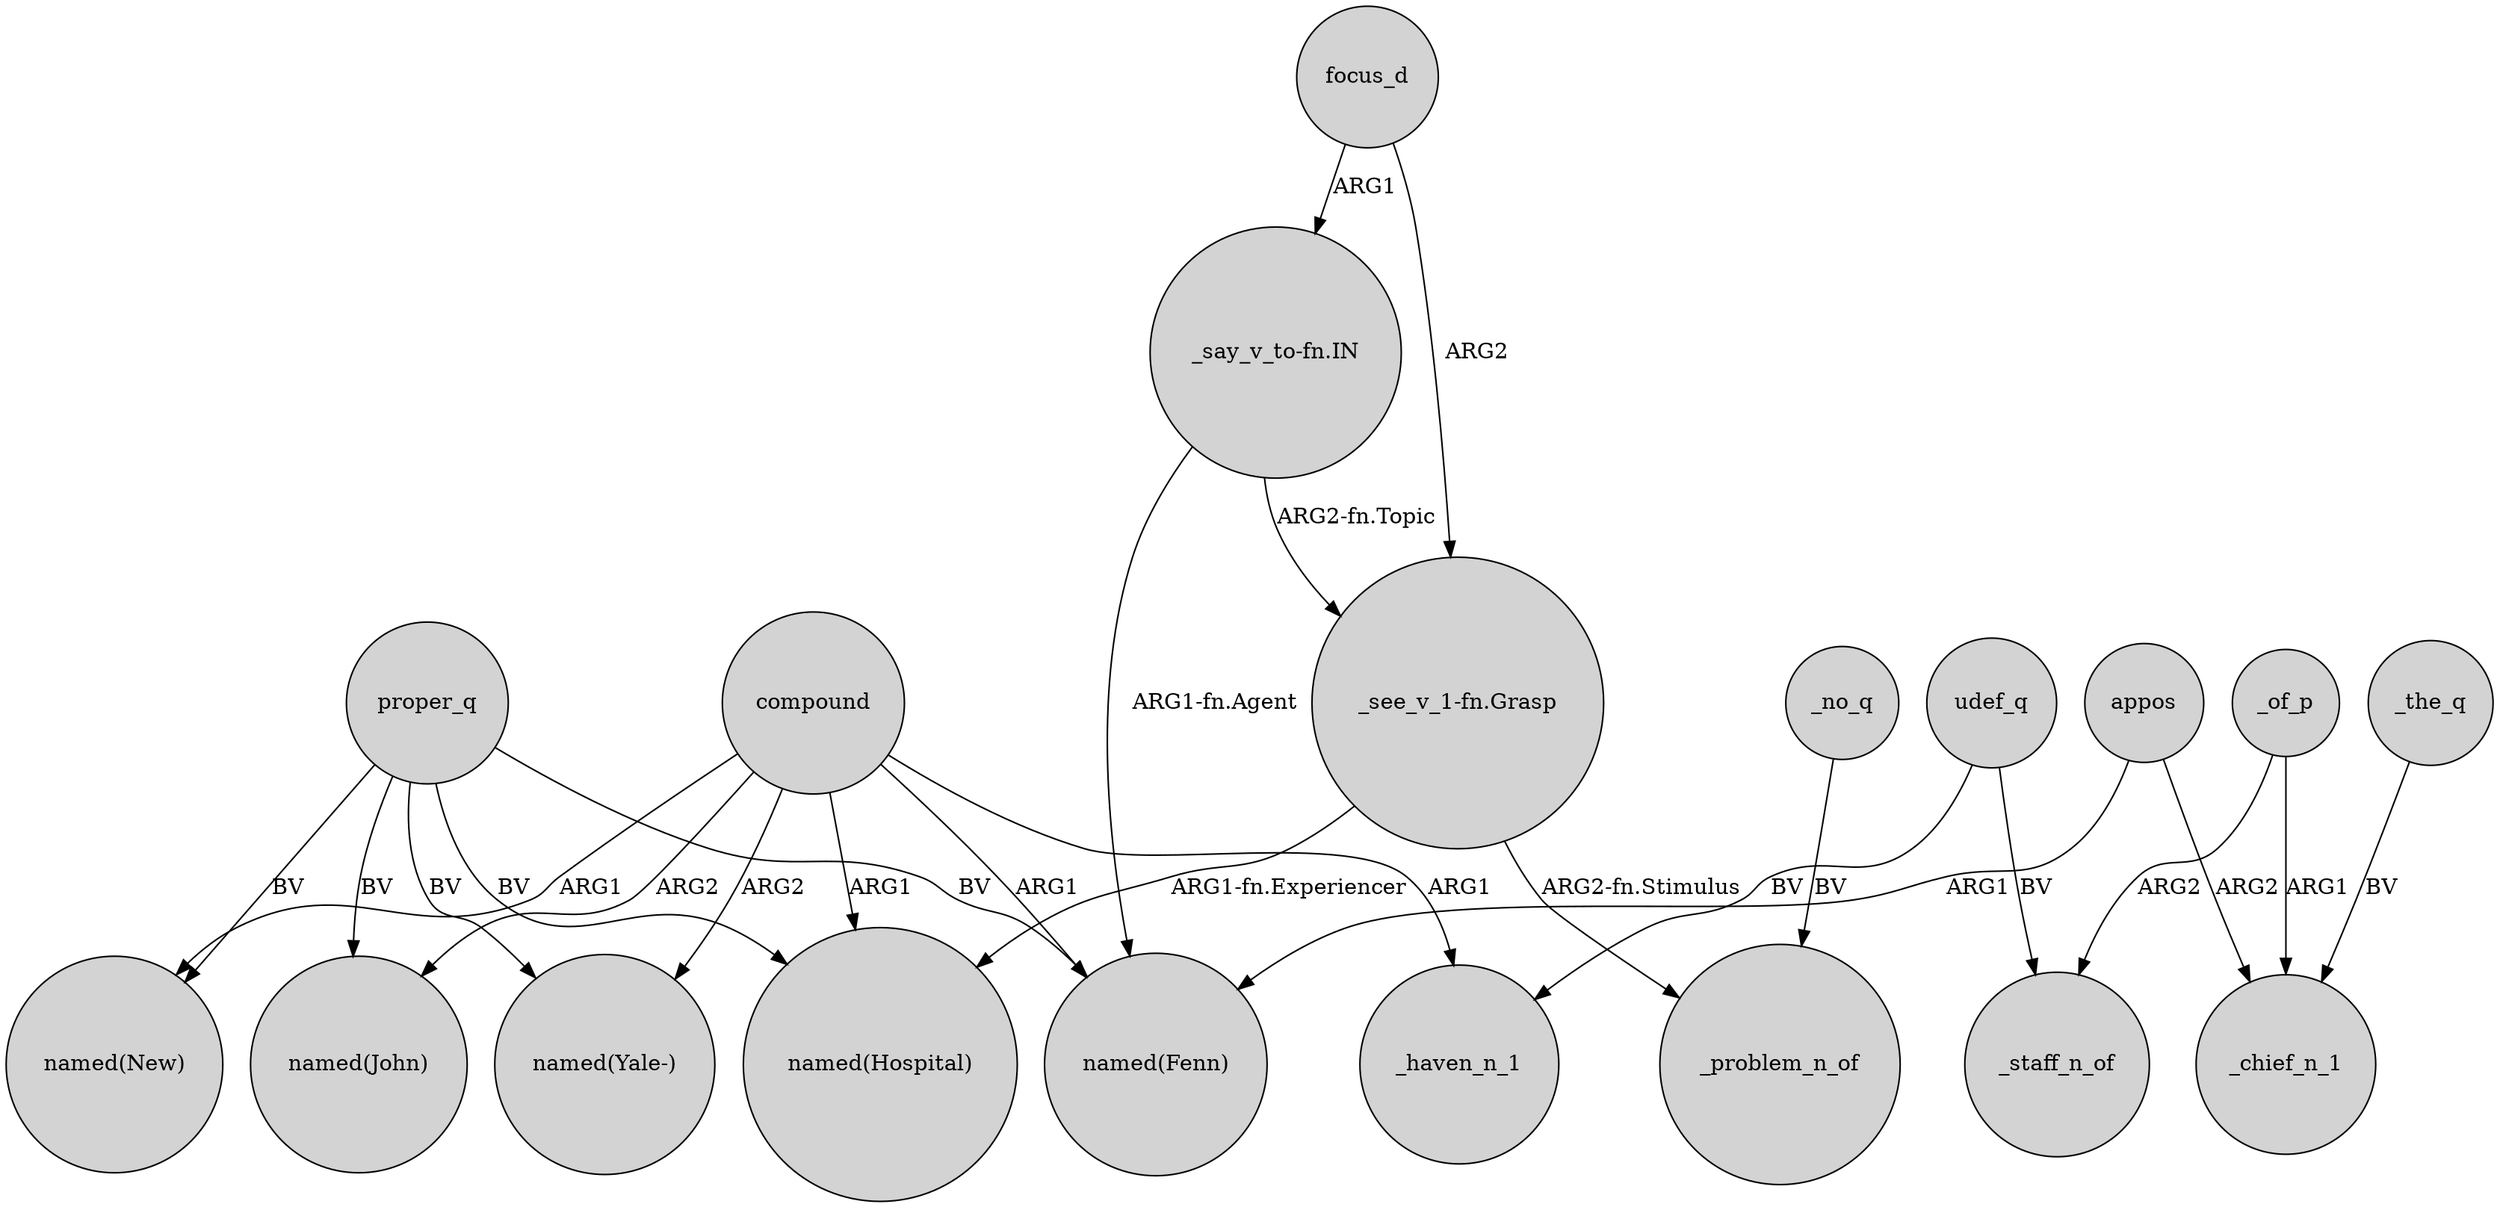 digraph {
	node [shape=circle style=filled]
	"_say_v_to-fn.IN" -> "named(Fenn)" [label="ARG1-fn.Agent"]
	compound -> "named(John)" [label=ARG2]
	_no_q -> _problem_n_of [label=BV]
	proper_q -> "named(Yale-)" [label=BV]
	_of_p -> _staff_n_of [label=ARG2]
	proper_q -> "named(New)" [label=BV]
	appos -> _chief_n_1 [label=ARG2]
	udef_q -> _staff_n_of [label=BV]
	focus_d -> "_see_v_1-fn.Grasp" [label=ARG2]
	_of_p -> _chief_n_1 [label=ARG1]
	"_say_v_to-fn.IN" -> "_see_v_1-fn.Grasp" [label="ARG2-fn.Topic"]
	proper_q -> "named(Fenn)" [label=BV]
	"_see_v_1-fn.Grasp" -> "named(Hospital)" [label="ARG1-fn.Experiencer"]
	_the_q -> _chief_n_1 [label=BV]
	compound -> "named(Fenn)" [label=ARG1]
	appos -> "named(Fenn)" [label=ARG1]
	"_see_v_1-fn.Grasp" -> _problem_n_of [label="ARG2-fn.Stimulus"]
	udef_q -> _haven_n_1 [label=BV]
	compound -> "named(New)" [label=ARG1]
	compound -> "named(Hospital)" [label=ARG1]
	proper_q -> "named(Hospital)" [label=BV]
	proper_q -> "named(John)" [label=BV]
	compound -> _haven_n_1 [label=ARG1]
	compound -> "named(Yale-)" [label=ARG2]
	focus_d -> "_say_v_to-fn.IN" [label=ARG1]
}
